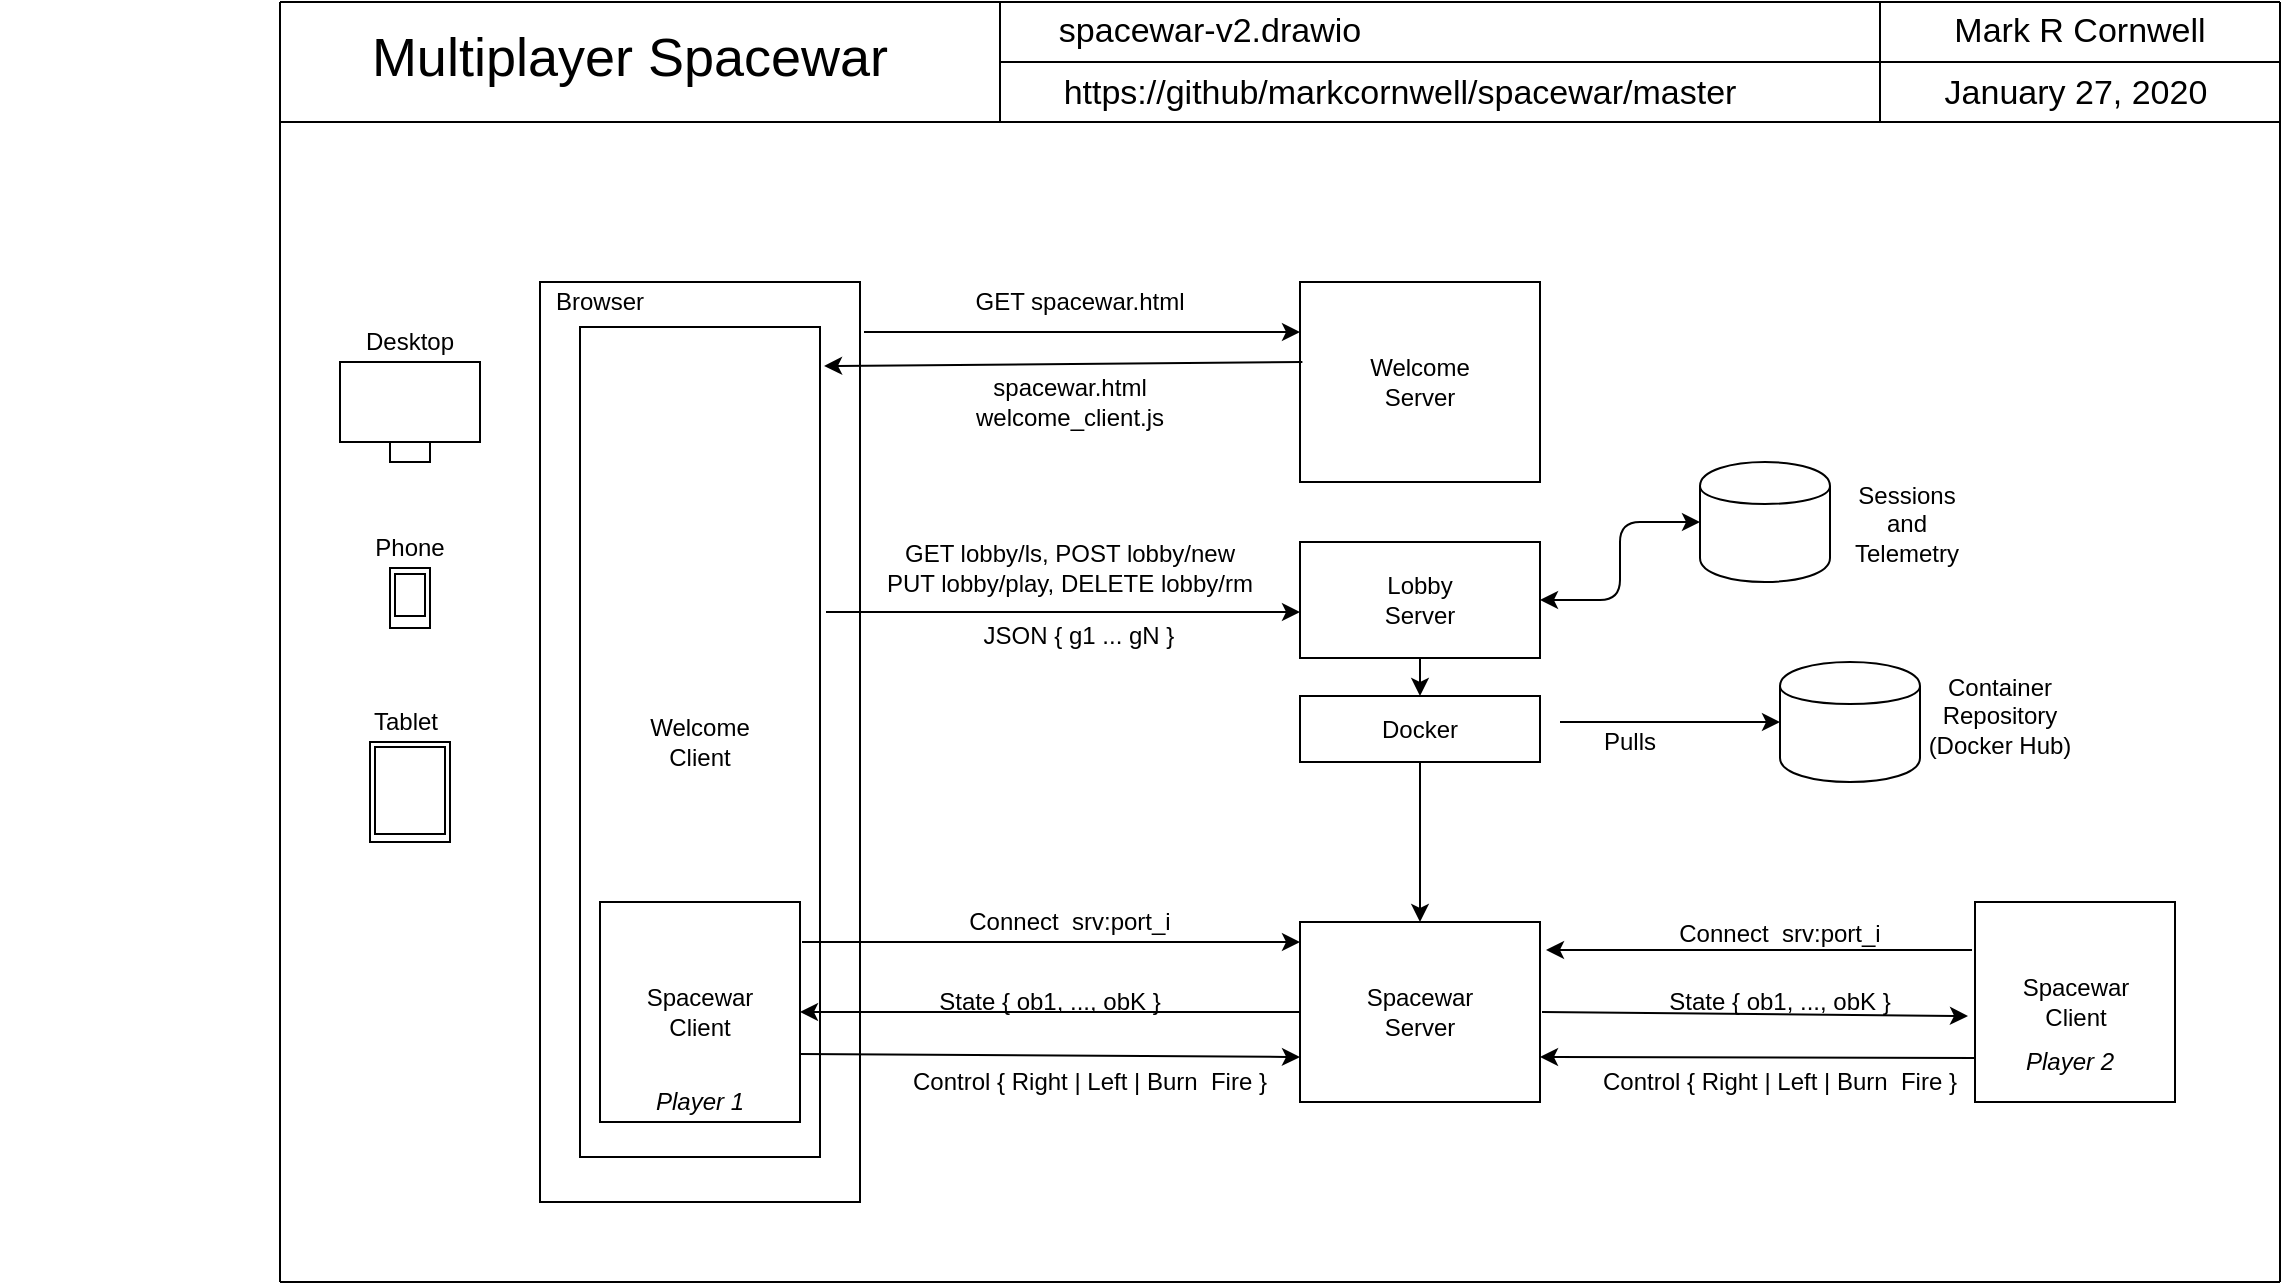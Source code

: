 <mxfile version="12.5.8" type="github" pages="2">
  <diagram id="-MNmQAJdXIxdF0hV3k_a" name="Page-1">
    <mxGraphModel dx="2362" dy="760" grid="1" gridSize="10" guides="1" tooltips="1" connect="1" arrows="1" fold="1" page="1" pageScale="1" pageWidth="1100" pageHeight="850" math="0" shadow="0">
      <root>
        <mxCell id="0"/>
        <mxCell id="1" parent="0"/>
        <mxCell id="GTpEuiMnmMogO06giJks-11" value="" style="rounded=0;whiteSpace=wrap;html=1;" parent="1" vertex="1">
          <mxGeometry x="170" y="182" width="160" height="460" as="geometry"/>
        </mxCell>
        <mxCell id="BTNIQl1lcjPrq77fa2lV-5" value="" style="rounded=0;whiteSpace=wrap;html=1;" parent="1" vertex="1">
          <mxGeometry x="85" y="412" width="40" height="50" as="geometry"/>
        </mxCell>
        <mxCell id="BTNIQl1lcjPrq77fa2lV-1" value="" style="rounded=0;whiteSpace=wrap;html=1;" parent="1" vertex="1">
          <mxGeometry x="70" y="222" width="70" height="40" as="geometry"/>
        </mxCell>
        <mxCell id="BTNIQl1lcjPrq77fa2lV-2" value="" style="rounded=0;whiteSpace=wrap;html=1;" parent="1" vertex="1">
          <mxGeometry x="95" y="262" width="20" height="10" as="geometry"/>
        </mxCell>
        <mxCell id="BTNIQl1lcjPrq77fa2lV-3" value="" style="rounded=0;whiteSpace=wrap;html=1;snapToPoint=0;" parent="1" vertex="1">
          <mxGeometry x="87.5" y="414.5" width="35" height="43.5" as="geometry"/>
        </mxCell>
        <mxCell id="BTNIQl1lcjPrq77fa2lV-6" value="" style="rounded=0;whiteSpace=wrap;html=1;" parent="1" vertex="1">
          <mxGeometry x="95" y="325" width="20" height="30" as="geometry"/>
        </mxCell>
        <mxCell id="GTpEuiMnmMogO06giJks-6" value="" style="rounded=0;whiteSpace=wrap;html=1;" parent="1" vertex="1">
          <mxGeometry x="97.5" y="328" width="15" height="21" as="geometry"/>
        </mxCell>
        <mxCell id="GTpEuiMnmMogO06giJks-8" value="Welcome&lt;br&gt;Client" style="rounded=0;whiteSpace=wrap;html=1;" parent="1" vertex="1">
          <mxGeometry x="190" y="204.5" width="120" height="415" as="geometry"/>
        </mxCell>
        <mxCell id="GTpEuiMnmMogO06giJks-10" value="Spacewar&lt;br&gt;Client" style="rounded=0;whiteSpace=wrap;html=1;" parent="1" vertex="1">
          <mxGeometry x="200" y="492" width="100" height="110" as="geometry"/>
        </mxCell>
        <mxCell id="GTpEuiMnmMogO06giJks-12" value="Welcome&lt;br&gt;Server" style="rounded=0;whiteSpace=wrap;html=1;" parent="1" vertex="1">
          <mxGeometry x="550" y="182" width="120" height="100" as="geometry"/>
        </mxCell>
        <mxCell id="MLfxrH9U8GJCvspRP1UE-8" style="edgeStyle=orthogonalEdgeStyle;rounded=0;orthogonalLoop=1;jettySize=auto;html=1;exitX=0.5;exitY=1;exitDx=0;exitDy=0;entryX=0.5;entryY=0;entryDx=0;entryDy=0;" parent="1" source="GTpEuiMnmMogO06giJks-15" target="GTpEuiMnmMogO06giJks-20" edge="1">
          <mxGeometry relative="1" as="geometry"/>
        </mxCell>
        <mxCell id="GTpEuiMnmMogO06giJks-15" value="Lobby&lt;br&gt;Server" style="rounded=0;whiteSpace=wrap;html=1;" parent="1" vertex="1">
          <mxGeometry x="550" y="312" width="120" height="58" as="geometry"/>
        </mxCell>
        <mxCell id="GTpEuiMnmMogO06giJks-17" value="Spacewar&lt;br&gt;Server" style="rounded=0;whiteSpace=wrap;html=1;" parent="1" vertex="1">
          <mxGeometry x="550" y="502" width="120" height="90" as="geometry"/>
        </mxCell>
        <mxCell id="GTpEuiMnmMogO06giJks-20" value="Docker" style="rounded=0;whiteSpace=wrap;html=1;" parent="1" vertex="1">
          <mxGeometry x="550" y="389" width="120" height="33" as="geometry"/>
        </mxCell>
        <mxCell id="MLfxrH9U8GJCvspRP1UE-3" value="" style="endArrow=classic;html=1;exitX=0.5;exitY=1;exitDx=0;exitDy=0;entryX=0.5;entryY=0;entryDx=0;entryDy=0;" parent="1" source="GTpEuiMnmMogO06giJks-20" target="GTpEuiMnmMogO06giJks-17" edge="1">
          <mxGeometry width="50" height="50" relative="1" as="geometry">
            <mxPoint x="120" y="602" as="sourcePoint"/>
            <mxPoint x="170" y="552" as="targetPoint"/>
          </mxGeometry>
        </mxCell>
        <mxCell id="MLfxrH9U8GJCvspRP1UE-9" value="" style="shape=cylinder;whiteSpace=wrap;html=1;boundedLbl=1;backgroundOutline=1;" parent="1" vertex="1">
          <mxGeometry x="750" y="272" width="65" height="60" as="geometry"/>
        </mxCell>
        <mxCell id="MLfxrH9U8GJCvspRP1UE-11" value="Sessions&lt;br&gt;and&lt;br&gt;Telemetry" style="text;html=1;align=center;verticalAlign=middle;resizable=0;points=[];autosize=1;" parent="1" vertex="1">
          <mxGeometry x="817.5" y="278" width="70" height="50" as="geometry"/>
        </mxCell>
        <mxCell id="MLfxrH9U8GJCvspRP1UE-12" value="Desktop" style="text;html=1;strokeColor=none;fillColor=none;align=center;verticalAlign=middle;whiteSpace=wrap;rounded=0;" parent="1" vertex="1">
          <mxGeometry x="85" y="202" width="40" height="20" as="geometry"/>
        </mxCell>
        <mxCell id="MLfxrH9U8GJCvspRP1UE-13" value="Phone" style="text;html=1;strokeColor=none;fillColor=none;align=center;verticalAlign=middle;whiteSpace=wrap;rounded=0;" parent="1" vertex="1">
          <mxGeometry x="85" y="305" width="40" height="20" as="geometry"/>
        </mxCell>
        <mxCell id="MLfxrH9U8GJCvspRP1UE-15" value="Tablet" style="text;html=1;strokeColor=none;fillColor=none;align=center;verticalAlign=middle;whiteSpace=wrap;rounded=0;" parent="1" vertex="1">
          <mxGeometry x="82.5" y="392" width="40" height="20" as="geometry"/>
        </mxCell>
        <mxCell id="iC5oyhufUp80yWhtW3xy-1" value="" style="endArrow=classic;html=1;exitX=0.01;exitY=0.4;exitDx=0;exitDy=0;entryX=1.017;entryY=0.047;entryDx=0;entryDy=0;entryPerimeter=0;exitPerimeter=0;" edge="1" parent="1" source="GTpEuiMnmMogO06giJks-12" target="GTpEuiMnmMogO06giJks-8">
          <mxGeometry width="50" height="50" relative="1" as="geometry">
            <mxPoint x="120" y="612" as="sourcePoint"/>
            <mxPoint x="170" y="562" as="targetPoint"/>
          </mxGeometry>
        </mxCell>
        <mxCell id="iC5oyhufUp80yWhtW3xy-5" value="Browser" style="text;html=1;strokeColor=none;fillColor=none;align=center;verticalAlign=middle;whiteSpace=wrap;rounded=0;" vertex="1" parent="1">
          <mxGeometry x="180" y="182" width="40" height="20" as="geometry"/>
        </mxCell>
        <mxCell id="iC5oyhufUp80yWhtW3xy-6" value="GET spacewar.html" style="text;html=1;strokeColor=none;fillColor=none;align=center;verticalAlign=middle;whiteSpace=wrap;rounded=0;" vertex="1" parent="1">
          <mxGeometry x="385" y="182" width="110" height="20" as="geometry"/>
        </mxCell>
        <mxCell id="iC5oyhufUp80yWhtW3xy-10" value="spacewar.html&lt;br&gt;welcome_client.js" style="text;html=1;strokeColor=none;fillColor=none;align=center;verticalAlign=middle;whiteSpace=wrap;rounded=0;" vertex="1" parent="1">
          <mxGeometry x="415" y="232" width="40" height="20" as="geometry"/>
        </mxCell>
        <mxCell id="iC5oyhufUp80yWhtW3xy-14" value="GET lobby/ls, POST lobby/new&lt;br&gt;PUT lobby/play, DELETE lobby/rm" style="text;html=1;strokeColor=none;fillColor=none;align=center;verticalAlign=middle;whiteSpace=wrap;rounded=0;" vertex="1" parent="1">
          <mxGeometry x="310" y="305" width="250" height="40" as="geometry"/>
        </mxCell>
        <mxCell id="iC5oyhufUp80yWhtW3xy-15" value="" style="endArrow=classic;html=1;entryX=0.96;entryY=1.05;entryDx=0;entryDy=0;entryPerimeter=0;" edge="1" parent="1" target="iC5oyhufUp80yWhtW3xy-14">
          <mxGeometry width="50" height="50" relative="1" as="geometry">
            <mxPoint x="313" y="347" as="sourcePoint"/>
            <mxPoint x="120" y="562" as="targetPoint"/>
          </mxGeometry>
        </mxCell>
        <mxCell id="iC5oyhufUp80yWhtW3xy-16" value="JSON { g1 ... gN }" style="text;html=1;strokeColor=none;fillColor=none;align=center;verticalAlign=middle;whiteSpace=wrap;rounded=0;" vertex="1" parent="1">
          <mxGeometry x="357.5" y="349" width="162.5" height="20" as="geometry"/>
        </mxCell>
        <mxCell id="iC5oyhufUp80yWhtW3xy-17" value="" style="endArrow=classic;html=1;exitX=1.01;exitY=0.182;exitDx=0;exitDy=0;exitPerimeter=0;" edge="1" parent="1" source="GTpEuiMnmMogO06giJks-10">
          <mxGeometry width="50" height="50" relative="1" as="geometry">
            <mxPoint x="70" y="672" as="sourcePoint"/>
            <mxPoint x="550" y="512" as="targetPoint"/>
          </mxGeometry>
        </mxCell>
        <mxCell id="iC5oyhufUp80yWhtW3xy-18" value="Connect&amp;nbsp; srv:port_i" style="text;html=1;strokeColor=none;fillColor=none;align=center;verticalAlign=middle;whiteSpace=wrap;rounded=0;" vertex="1" parent="1">
          <mxGeometry x="375" y="492" width="120" height="20" as="geometry"/>
        </mxCell>
        <mxCell id="iC5oyhufUp80yWhtW3xy-23" value="State { ob1, ..., obK }" style="text;html=1;strokeColor=none;fillColor=none;align=center;verticalAlign=middle;whiteSpace=wrap;rounded=0;" vertex="1" parent="1">
          <mxGeometry x="355" y="532" width="140" height="20" as="geometry"/>
        </mxCell>
        <mxCell id="iC5oyhufUp80yWhtW3xy-26" value="" style="endArrow=classic;html=1;exitX=0;exitY=0.5;exitDx=0;exitDy=0;entryX=1;entryY=0.5;entryDx=0;entryDy=0;" edge="1" parent="1" source="GTpEuiMnmMogO06giJks-17" target="GTpEuiMnmMogO06giJks-10">
          <mxGeometry width="50" height="50" relative="1" as="geometry">
            <mxPoint x="70" y="672" as="sourcePoint"/>
            <mxPoint x="120" y="622" as="targetPoint"/>
          </mxGeometry>
        </mxCell>
        <mxCell id="iC5oyhufUp80yWhtW3xy-30" value="" style="endArrow=classic;html=1;entryX=0;entryY=0.25;entryDx=0;entryDy=0;" edge="1" parent="1" target="GTpEuiMnmMogO06giJks-12">
          <mxGeometry width="50" height="50" relative="1" as="geometry">
            <mxPoint x="332" y="207" as="sourcePoint"/>
            <mxPoint x="120" y="602" as="targetPoint"/>
          </mxGeometry>
        </mxCell>
        <mxCell id="iC5oyhufUp80yWhtW3xy-31" value="" style="endArrow=classic;html=1;entryX=0;entryY=0.75;entryDx=0;entryDy=0;exitX=1;exitY=0.691;exitDx=0;exitDy=0;exitPerimeter=0;" edge="1" parent="1" source="GTpEuiMnmMogO06giJks-10" target="GTpEuiMnmMogO06giJks-17">
          <mxGeometry width="50" height="50" relative="1" as="geometry">
            <mxPoint x="310" y="570" as="sourcePoint"/>
            <mxPoint x="120" y="662" as="targetPoint"/>
          </mxGeometry>
        </mxCell>
        <mxCell id="iC5oyhufUp80yWhtW3xy-32" value="Control { Right | Left | Burn&amp;nbsp; Fire }" style="text;html=1;strokeColor=none;fillColor=none;align=center;verticalAlign=middle;whiteSpace=wrap;rounded=0;" vertex="1" parent="1">
          <mxGeometry x="330" y="572" width="230" height="20" as="geometry"/>
        </mxCell>
        <mxCell id="iC5oyhufUp80yWhtW3xy-34" value="" style="endArrow=classic;startArrow=classic;html=1;exitX=1;exitY=0.5;exitDx=0;exitDy=0;entryX=0;entryY=0.5;entryDx=0;entryDy=0;" edge="1" parent="1" source="GTpEuiMnmMogO06giJks-15" target="MLfxrH9U8GJCvspRP1UE-9">
          <mxGeometry width="50" height="50" relative="1" as="geometry">
            <mxPoint x="730" y="412" as="sourcePoint"/>
            <mxPoint x="780" y="362" as="targetPoint"/>
            <Array as="points">
              <mxPoint x="710" y="341"/>
              <mxPoint x="710" y="302"/>
            </Array>
          </mxGeometry>
        </mxCell>
        <mxCell id="iC5oyhufUp80yWhtW3xy-35" value="" style="shape=cylinder;whiteSpace=wrap;html=1;boundedLbl=1;backgroundOutline=1;" vertex="1" parent="1">
          <mxGeometry x="790" y="372" width="70" height="60" as="geometry"/>
        </mxCell>
        <mxCell id="iC5oyhufUp80yWhtW3xy-36" value="Container Repository&lt;br&gt;(Docker Hub)" style="text;html=1;strokeColor=none;fillColor=none;align=center;verticalAlign=middle;whiteSpace=wrap;rounded=0;" vertex="1" parent="1">
          <mxGeometry x="850" y="389" width="100" height="20" as="geometry"/>
        </mxCell>
        <mxCell id="iC5oyhufUp80yWhtW3xy-38" value="" style="endArrow=classic;html=1;entryX=0;entryY=0.5;entryDx=0;entryDy=0;" edge="1" parent="1" target="iC5oyhufUp80yWhtW3xy-35">
          <mxGeometry width="50" height="50" relative="1" as="geometry">
            <mxPoint x="680" y="402" as="sourcePoint"/>
            <mxPoint x="750" y="362" as="targetPoint"/>
            <Array as="points">
              <mxPoint x="750" y="402"/>
            </Array>
          </mxGeometry>
        </mxCell>
        <mxCell id="iC5oyhufUp80yWhtW3xy-39" value="Pulls" style="text;html=1;strokeColor=none;fillColor=none;align=center;verticalAlign=middle;whiteSpace=wrap;rounded=0;" vertex="1" parent="1">
          <mxGeometry x="695" y="402" width="40" height="20" as="geometry"/>
        </mxCell>
        <mxCell id="iC5oyhufUp80yWhtW3xy-40" value="Spacewar&lt;br&gt;Client" style="rounded=0;whiteSpace=wrap;html=1;" vertex="1" parent="1">
          <mxGeometry x="887.5" y="492" width="100" height="100" as="geometry"/>
        </mxCell>
        <mxCell id="iC5oyhufUp80yWhtW3xy-42" value="" style="endArrow=classic;html=1;" edge="1" parent="1">
          <mxGeometry width="50" height="50" relative="1" as="geometry">
            <mxPoint x="886" y="516" as="sourcePoint"/>
            <mxPoint x="673" y="516" as="targetPoint"/>
          </mxGeometry>
        </mxCell>
        <mxCell id="iC5oyhufUp80yWhtW3xy-43" value="" style="endArrow=classic;html=1;entryX=-0.035;entryY=0.57;entryDx=0;entryDy=0;entryPerimeter=0;" edge="1" parent="1" target="iC5oyhufUp80yWhtW3xy-40">
          <mxGeometry width="50" height="50" relative="1" as="geometry">
            <mxPoint x="671" y="547" as="sourcePoint"/>
            <mxPoint x="800" y="547" as="targetPoint"/>
          </mxGeometry>
        </mxCell>
        <mxCell id="iC5oyhufUp80yWhtW3xy-44" value="" style="endArrow=classic;html=1;entryX=1;entryY=0.75;entryDx=0;entryDy=0;" edge="1" parent="1" target="GTpEuiMnmMogO06giJks-17">
          <mxGeometry width="50" height="50" relative="1" as="geometry">
            <mxPoint x="888" y="570" as="sourcePoint"/>
            <mxPoint x="170" y="662" as="targetPoint"/>
          </mxGeometry>
        </mxCell>
        <mxCell id="iC5oyhufUp80yWhtW3xy-45" value="Connect&amp;nbsp; srv:port_i" style="text;html=1;strokeColor=none;fillColor=none;align=center;verticalAlign=middle;whiteSpace=wrap;rounded=0;" vertex="1" parent="1">
          <mxGeometry x="730" y="498" width="120" height="20" as="geometry"/>
        </mxCell>
        <mxCell id="iC5oyhufUp80yWhtW3xy-46" value="State { ob1, ..., obK }" style="text;html=1;strokeColor=none;fillColor=none;align=center;verticalAlign=middle;whiteSpace=wrap;rounded=0;" vertex="1" parent="1">
          <mxGeometry x="720" y="532" width="140" height="20" as="geometry"/>
        </mxCell>
        <mxCell id="iC5oyhufUp80yWhtW3xy-47" value="Control { Right | Left | Burn&amp;nbsp; Fire }" style="text;html=1;strokeColor=none;fillColor=none;align=center;verticalAlign=middle;whiteSpace=wrap;rounded=0;" vertex="1" parent="1">
          <mxGeometry x="675" y="572" width="230" height="20" as="geometry"/>
        </mxCell>
        <mxCell id="iC5oyhufUp80yWhtW3xy-49" value="Player 1" style="text;html=1;strokeColor=none;fillColor=none;align=center;verticalAlign=middle;whiteSpace=wrap;rounded=0;fontStyle=2" vertex="1" parent="1">
          <mxGeometry x="220" y="582" width="60" height="20" as="geometry"/>
        </mxCell>
        <mxCell id="iC5oyhufUp80yWhtW3xy-50" value="Player 2" style="text;html=1;strokeColor=none;fillColor=none;align=center;verticalAlign=middle;whiteSpace=wrap;rounded=0;fontStyle=2" vertex="1" parent="1">
          <mxGeometry x="905" y="562" width="60" height="20" as="geometry"/>
        </mxCell>
        <mxCell id="iC5oyhufUp80yWhtW3xy-55" value="" style="endArrow=none;html=1;" edge="1" parent="1">
          <mxGeometry width="50" height="50" relative="1" as="geometry">
            <mxPoint x="40" y="682" as="sourcePoint"/>
            <mxPoint x="40" y="42" as="targetPoint"/>
          </mxGeometry>
        </mxCell>
        <mxCell id="iC5oyhufUp80yWhtW3xy-56" value="" style="endArrow=none;html=1;" edge="1" parent="1">
          <mxGeometry width="50" height="50" relative="1" as="geometry">
            <mxPoint x="40" y="682" as="sourcePoint"/>
            <mxPoint x="1040" y="682" as="targetPoint"/>
          </mxGeometry>
        </mxCell>
        <mxCell id="iC5oyhufUp80yWhtW3xy-57" value="" style="endArrow=none;html=1;" edge="1" parent="1">
          <mxGeometry width="50" height="50" relative="1" as="geometry">
            <mxPoint x="1040" y="42" as="sourcePoint"/>
            <mxPoint x="1040" y="682" as="targetPoint"/>
          </mxGeometry>
        </mxCell>
        <mxCell id="iC5oyhufUp80yWhtW3xy-58" value="" style="endArrow=none;html=1;" edge="1" parent="1">
          <mxGeometry width="50" height="50" relative="1" as="geometry">
            <mxPoint x="40" y="42" as="sourcePoint"/>
            <mxPoint x="1040" y="42" as="targetPoint"/>
          </mxGeometry>
        </mxCell>
        <mxCell id="iC5oyhufUp80yWhtW3xy-59" value="Multiplayer Spacewar" style="text;html=1;strokeColor=none;fillColor=none;align=center;verticalAlign=middle;whiteSpace=wrap;rounded=0;fontSize=27;" vertex="1" parent="1">
          <mxGeometry x="-100" y="60" width="630" height="20" as="geometry"/>
        </mxCell>
        <mxCell id="iC5oyhufUp80yWhtW3xy-60" value="" style="endArrow=none;html=1;fontSize=27;" edge="1" parent="1">
          <mxGeometry width="50" height="50" relative="1" as="geometry">
            <mxPoint x="1040" y="102" as="sourcePoint"/>
            <mxPoint x="40" y="102" as="targetPoint"/>
          </mxGeometry>
        </mxCell>
        <mxCell id="iC5oyhufUp80yWhtW3xy-61" value="" style="endArrow=none;html=1;fontSize=27;" edge="1" parent="1">
          <mxGeometry width="50" height="50" relative="1" as="geometry">
            <mxPoint x="400" y="102" as="sourcePoint"/>
            <mxPoint x="400" y="42" as="targetPoint"/>
          </mxGeometry>
        </mxCell>
        <mxCell id="iC5oyhufUp80yWhtW3xy-62" value="" style="endArrow=none;html=1;fontSize=27;" edge="1" parent="1">
          <mxGeometry width="50" height="50" relative="1" as="geometry">
            <mxPoint x="1040" y="72" as="sourcePoint"/>
            <mxPoint x="400" y="72" as="targetPoint"/>
          </mxGeometry>
        </mxCell>
        <mxCell id="iC5oyhufUp80yWhtW3xy-63" value="" style="endArrow=none;html=1;fontSize=27;" edge="1" parent="1">
          <mxGeometry width="50" height="50" relative="1" as="geometry">
            <mxPoint x="840" y="102" as="sourcePoint"/>
            <mxPoint x="840" y="42" as="targetPoint"/>
          </mxGeometry>
        </mxCell>
        <mxCell id="iC5oyhufUp80yWhtW3xy-64" value="Mark R Cornwell" style="text;html=1;strokeColor=none;fillColor=none;align=center;verticalAlign=middle;whiteSpace=wrap;rounded=0;fontSize=17;" vertex="1" parent="1">
          <mxGeometry x="850" y="47" width="180" height="20" as="geometry"/>
        </mxCell>
        <mxCell id="iC5oyhufUp80yWhtW3xy-65" value="spacewar-v2.drawio" style="text;html=1;strokeColor=none;fillColor=none;align=center;verticalAlign=middle;whiteSpace=wrap;rounded=0;fontSize=17;" vertex="1" parent="1">
          <mxGeometry x="410" y="47" width="190" height="20" as="geometry"/>
        </mxCell>
        <mxCell id="iC5oyhufUp80yWhtW3xy-66" value="https://github/markcornwell/spacewar/master" style="text;html=1;strokeColor=none;fillColor=none;align=center;verticalAlign=middle;whiteSpace=wrap;rounded=0;fontSize=17;" vertex="1" parent="1">
          <mxGeometry x="440" y="74" width="320" height="28" as="geometry"/>
        </mxCell>
        <mxCell id="iC5oyhufUp80yWhtW3xy-68" value="January 27, 2020" style="text;html=1;strokeColor=none;fillColor=none;align=center;verticalAlign=middle;whiteSpace=wrap;rounded=0;fontSize=17;" vertex="1" parent="1">
          <mxGeometry x="837.5" y="78" width="200" height="20" as="geometry"/>
        </mxCell>
      </root>
    </mxGraphModel>
  </diagram>
  <diagram id="YtWbQNYZNnclogAfLK5a" name="Page-2">
    <mxGraphModel dx="1262" dy="760" grid="1" gridSize="10" guides="1" tooltips="1" connect="1" arrows="1" fold="1" page="1" pageScale="1" pageWidth="850" pageHeight="1100" math="0" shadow="0">
      <root>
        <mxCell id="NxmYshcDzXWmiyciukDt-0"/>
        <mxCell id="NxmYshcDzXWmiyciukDt-1" parent="NxmYshcDzXWmiyciukDt-0"/>
      </root>
    </mxGraphModel>
  </diagram>
</mxfile>
